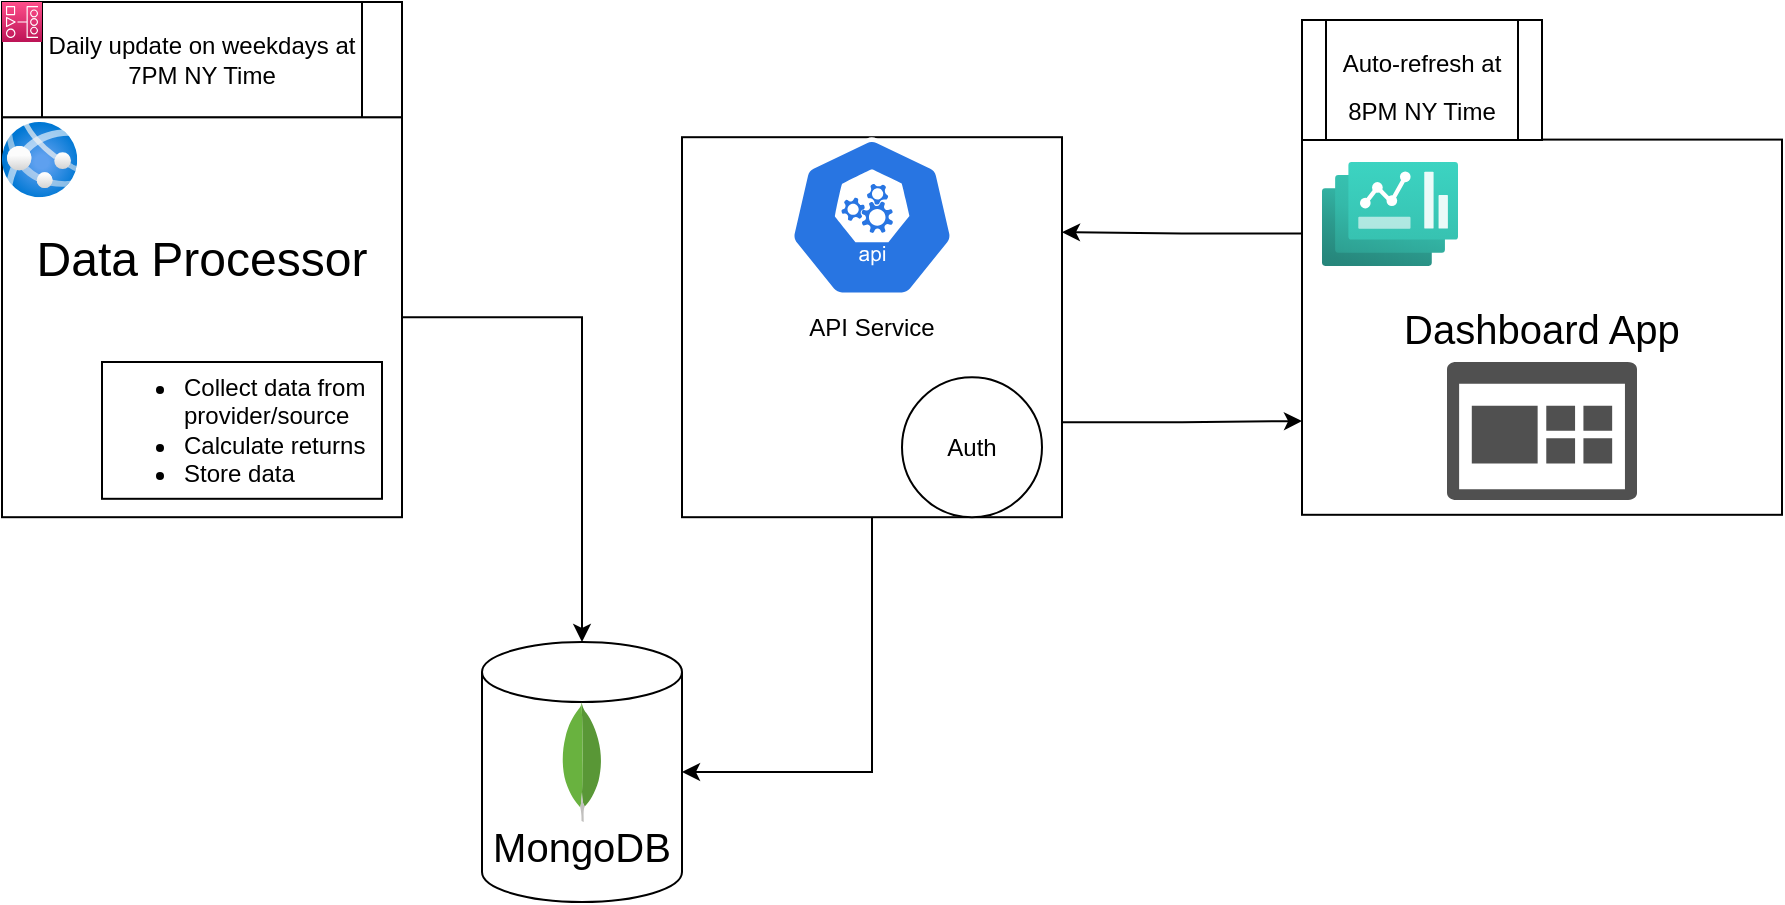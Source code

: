 <mxfile version="20.5.3" type="embed"><diagram name="Page-1" id="GlWlvCR5TyYbZ5sayl_W"><mxGraphModel dx="1052" dy="660" grid="1" gridSize="10" guides="1" tooltips="1" connect="1" arrows="1" fold="1" page="1" pageScale="1" pageWidth="827" pageHeight="1169" math="0" shadow="0"><root><mxCell id="0"/><mxCell id="1" parent="0"/><mxCell id="3" value="&lt;font style=&quot;font-size: 20px;&quot;&gt;&lt;br&gt;&lt;br&gt;MongoDB&lt;/font&gt;" style="shape=cylinder3;whiteSpace=wrap;html=1;boundedLbl=1;backgroundOutline=1;size=15;" vertex="1" parent="1"><mxGeometry x="280" y="400" width="100" height="130" as="geometry"/></mxCell><mxCell id="4" value="" style="group" vertex="1" connectable="0" parent="1"><mxGeometry x="40" y="80" width="200" height="257.6" as="geometry"/></mxCell><mxCell id="eIFktIWCK0CNhbUc9ySq-3" value="" style="group" parent="4" vertex="1" connectable="0"><mxGeometry y="57.6" width="200" height="200" as="geometry"/></mxCell><mxCell id="eIFktIWCK0CNhbUc9ySq-1" value="&lt;font style=&quot;font-size: 24px;&quot;&gt;Data Processor&lt;br&gt;&lt;br&gt;&lt;br&gt;&lt;/font&gt;" style="whiteSpace=wrap;html=1;aspect=fixed;align=center;" parent="eIFktIWCK0CNhbUc9ySq-3" vertex="1"><mxGeometry width="200" height="200" as="geometry"/></mxCell><mxCell id="eIFktIWCK0CNhbUc9ySq-2" value="&lt;ul&gt;&lt;li style=&quot;text-align: left;&quot;&gt;Collect data from provider/source&lt;br&gt;&lt;/li&gt;&lt;li style=&quot;text-align: left;&quot;&gt;Calculate returns&lt;/li&gt;&lt;li style=&quot;text-align: left;&quot;&gt;Store data&lt;/li&gt;&lt;/ul&gt;" style="rounded=0;whiteSpace=wrap;html=1;" parent="eIFktIWCK0CNhbUc9ySq-3" vertex="1"><mxGeometry x="50" y="122.4" width="140" height="68.4" as="geometry"/></mxCell><mxCell id="8" value="" style="aspect=fixed;html=1;points=[];align=center;image;fontSize=12;image=img/lib/azure2/compute/App_Services.svg;" vertex="1" parent="eIFktIWCK0CNhbUc9ySq-3"><mxGeometry y="2.4" width="37.6" height="37.6" as="geometry"/></mxCell><mxCell id="2" value="Daily update on weekdays at 7PM NY Time" style="shape=process;whiteSpace=wrap;html=1;backgroundOutline=1;" vertex="1" parent="4"><mxGeometry width="200" height="57.6" as="geometry"/></mxCell><mxCell id="9" value="" style="sketch=0;points=[[0,0,0],[0.25,0,0],[0.5,0,0],[0.75,0,0],[1,0,0],[0,1,0],[0.25,1,0],[0.5,1,0],[0.75,1,0],[1,1,0],[0,0.25,0],[0,0.5,0],[0,0.75,0],[1,0.25,0],[1,0.5,0],[1,0.75,0]];outlineConnect=0;fontColor=#232F3E;gradientColor=#FF4F8B;gradientDirection=north;fillColor=#BC1356;strokeColor=#ffffff;dashed=0;verticalLabelPosition=bottom;verticalAlign=top;align=center;html=1;fontSize=12;fontStyle=0;aspect=fixed;shape=mxgraph.aws4.resourceIcon;resIcon=mxgraph.aws4.managed_workflows_for_apache_airflow;" vertex="1" parent="4"><mxGeometry width="20" height="20" as="geometry"/></mxCell><mxCell id="10" value="" style="dashed=0;outlineConnect=0;html=1;align=center;labelPosition=center;verticalLabelPosition=bottom;verticalAlign=top;shape=mxgraph.weblogos.mongodb;fontSize=20;" vertex="1" parent="1"><mxGeometry x="319.7" y="430" width="20.6" height="60" as="geometry"/></mxCell><mxCell id="18" value="" style="group" vertex="1" connectable="0" parent="1"><mxGeometry x="380" y="147.6" width="190" height="190" as="geometry"/></mxCell><mxCell id="15" value="API Service" style="whiteSpace=wrap;html=1;aspect=fixed;fontSize=12;" vertex="1" parent="18"><mxGeometry width="190" height="190" as="geometry"/></mxCell><mxCell id="16" value="" style="sketch=0;html=1;dashed=0;whitespace=wrap;fillColor=#2875E2;strokeColor=#ffffff;points=[[0.005,0.63,0],[0.1,0.2,0],[0.9,0.2,0],[0.5,0,0],[0.995,0.63,0],[0.72,0.99,0],[0.5,1,0],[0.28,0.99,0]];verticalLabelPosition=bottom;align=center;verticalAlign=top;shape=mxgraph.kubernetes.icon;prIcon=api;fontSize=12;" vertex="1" parent="18"><mxGeometry x="32" width="126" height="80" as="geometry"/></mxCell><mxCell id="17" value="Auth" style="ellipse;whiteSpace=wrap;html=1;aspect=fixed;fontSize=12;" vertex="1" parent="18"><mxGeometry x="110" y="120" width="70" height="70" as="geometry"/></mxCell><mxCell id="19" style="edgeStyle=orthogonalEdgeStyle;rounded=0;orthogonalLoop=1;jettySize=auto;html=1;entryX=1;entryY=0.5;entryDx=0;entryDy=0;entryPerimeter=0;fontSize=12;" edge="1" parent="1" source="15" target="3"><mxGeometry relative="1" as="geometry"/></mxCell><mxCell id="20" style="edgeStyle=orthogonalEdgeStyle;rounded=0;orthogonalLoop=1;jettySize=auto;html=1;fontSize=12;" edge="1" parent="1" source="eIFktIWCK0CNhbUc9ySq-1" target="3"><mxGeometry relative="1" as="geometry"/></mxCell><mxCell id="32" style="edgeStyle=orthogonalEdgeStyle;rounded=0;orthogonalLoop=1;jettySize=auto;html=1;exitX=0;exitY=0.25;exitDx=0;exitDy=0;entryX=1;entryY=0.25;entryDx=0;entryDy=0;fontSize=20;" edge="1" parent="1" source="24" target="15"><mxGeometry relative="1" as="geometry"/></mxCell><mxCell id="31" style="edgeStyle=orthogonalEdgeStyle;rounded=0;orthogonalLoop=1;jettySize=auto;html=1;exitX=1;exitY=0.75;exitDx=0;exitDy=0;entryX=0;entryY=0.75;entryDx=0;entryDy=0;fontSize=20;" edge="1" parent="1" source="15" target="24"><mxGeometry relative="1" as="geometry"/></mxCell><mxCell id="33" value="" style="group" vertex="1" connectable="0" parent="1"><mxGeometry x="690" y="148.8" width="240" height="187.6" as="geometry"/></mxCell><mxCell id="24" value="&lt;font style=&quot;font-size: 20px;&quot;&gt;Dashboard App&lt;/font&gt;" style="rounded=0;whiteSpace=wrap;html=1;fontSize=12;" vertex="1" parent="33"><mxGeometry width="240" height="187.6" as="geometry"/></mxCell><mxCell id="25" value="" style="aspect=fixed;html=1;points=[];align=center;image;fontSize=12;image=img/lib/azure2/other/Dashboard_Hub.svg;" vertex="1" parent="33"><mxGeometry x="10" y="11.2" width="68" height="52" as="geometry"/></mxCell><mxCell id="26" value="" style="sketch=0;pointerEvents=1;shadow=0;dashed=0;html=1;strokeColor=none;labelPosition=center;verticalLabelPosition=bottom;verticalAlign=top;align=center;fillColor=#505050;shape=mxgraph.mscae.oms.dashboard;fontSize=12;" vertex="1" parent="33"><mxGeometry x="72.5" y="111.2" width="95" height="69" as="geometry"/></mxCell><mxCell id="41" value="&lt;font style=&quot;font-size: 12px;&quot;&gt;Auto-refresh at 8PM NY Time&lt;/font&gt;" style="shape=process;whiteSpace=wrap;html=1;backgroundOutline=1;fontSize=20;" vertex="1" parent="1"><mxGeometry x="690" y="89" width="120" height="60" as="geometry"/></mxCell></root></mxGraphModel></diagram></mxfile>